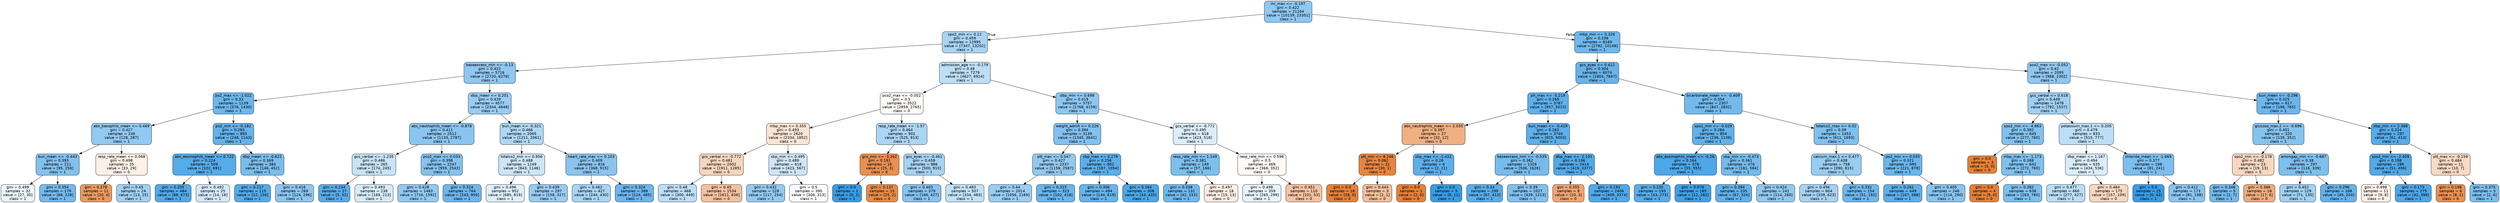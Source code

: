 digraph Tree {
node [shape=box, style="filled, rounded", color="black", fontname="helvetica"] ;
edge [fontname="helvetica"] ;
0 [label="inr_max <= -0.197\ngini = 0.422\nsamples = 21164\nvalue = [10139, 23351]\nclass = 1", fillcolor="#8fc8f0"] ;
1 [label="spo2_min <= 0.12\ngini = 0.459\nsamples = 12995\nvalue = [7347, 13202]\nclass = 1", fillcolor="#a7d4f3"] ;
0 -> 1 [labeldistance=2.5, labelangle=45, headlabel="True"] ;
2 [label="baseexcess_min <= -0.13\ngini = 0.422\nsamples = 5716\nvalue = [2720, 6278]\nclass = 1", fillcolor="#8fc7f0"] ;
1 -> 2 ;
3 [label="po2_max <= -1.022\ngini = 0.33\nsamples = 1139\nvalue = [376, 1430]\nclass = 1", fillcolor="#6db7ec"] ;
2 -> 3 ;
4 [label="abs_basophils_mean <= 0.469\ngini = 0.427\nsamples = 246\nvalue = [128, 287]\nclass = 1", fillcolor="#91c9f1"] ;
3 -> 4 ;
5 [label="bun_mean <= -0.443\ngini = 0.393\nsamples = 211\nvalue = [95, 258]\nclass = 1", fillcolor="#82c1ef"] ;
4 -> 5 ;
6 [label="gini = 0.499\nsamples = 32\nvalue = [27, 30]\nclass = 1", fillcolor="#ebf5fc"] ;
5 -> 6 ;
7 [label="gini = 0.354\nsamples = 179\nvalue = [68, 228]\nclass = 1", fillcolor="#74baed"] ;
5 -> 7 ;
8 [label="resp_rate_mean <= 0.068\ngini = 0.498\nsamples = 35\nvalue = [33, 29]\nclass = 0", fillcolor="#fcf0e7"] ;
4 -> 8 ;
9 [label="gini = 0.278\nsamples = 11\nvalue = [20, 4]\nclass = 0", fillcolor="#ea9a61"] ;
8 -> 9 ;
10 [label="gini = 0.45\nsamples = 24\nvalue = [13, 25]\nclass = 1", fillcolor="#a0d0f3"] ;
8 -> 10 ;
11 [label="po2_min <= -0.182\ngini = 0.293\nsamples = 893\nvalue = [248, 1143]\nclass = 1", fillcolor="#64b2eb"] ;
3 -> 11 ;
12 [label="abs_eosinophils_mean <= 0.722\ngini = 0.224\nsamples = 509\nvalue = [102, 691]\nclass = 1", fillcolor="#56abe9"] ;
11 -> 12 ;
13 [label="gini = 0.205\nsamples = 484\nvalue = [88, 673]\nclass = 1", fillcolor="#53aae8"] ;
12 -> 13 ;
14 [label="gini = 0.492\nsamples = 25\nvalue = [14, 18]\nclass = 1", fillcolor="#d3e9f9"] ;
12 -> 14 ;
15 [label="dbp_mean <= -0.622\ngini = 0.369\nsamples = 384\nvalue = [146, 452]\nclass = 1", fillcolor="#79bded"] ;
11 -> 15 ;
16 [label="gini = 0.217\nsamples = 115\nvalue = [22, 156]\nclass = 1", fillcolor="#55abe9"] ;
15 -> 16 ;
17 [label="gini = 0.416\nsamples = 269\nvalue = [124, 296]\nclass = 1", fillcolor="#8cc6f0"] ;
15 -> 17 ;
18 [label="dbp_mean <= 0.201\ngini = 0.439\nsamples = 4577\nvalue = [2344, 4848]\nclass = 1", fillcolor="#99ccf2"] ;
2 -> 18 ;
19 [label="abs_neutrophils_mean <= -0.878\ngini = 0.411\nsamples = 2512\nvalue = [1133, 2787]\nclass = 1", fillcolor="#89c5f0"] ;
18 -> 19 ;
20 [label="gcs_verbal <= -1.235\ngini = 0.486\nsamples = 265\nvalue = [174, 245]\nclass = 1", fillcolor="#c6e3f7"] ;
19 -> 20 ;
21 [label="gini = 0.234\nsamples = 27\nvalue = [5, 32]\nclass = 1", fillcolor="#58ace9"] ;
20 -> 21 ;
22 [label="gini = 0.493\nsamples = 238\nvalue = [169, 213]\nclass = 1", fillcolor="#d6ebfa"] ;
20 -> 22 ;
23 [label="pco2_max <= 0.033\ngini = 0.398\nsamples = 2247\nvalue = [959, 2542]\nclass = 1", fillcolor="#84c2ef"] ;
19 -> 23 ;
24 [label="gini = 0.428\nsamples = 1483\nvalue = [716, 1592]\nclass = 1", fillcolor="#92c9f1"] ;
23 -> 24 ;
25 [label="gini = 0.324\nsamples = 764\nvalue = [243, 950]\nclass = 1", fillcolor="#6cb6ec"] ;
23 -> 25 ;
26 [label="bun_mean <= -0.321\ngini = 0.466\nsamples = 2065\nvalue = [1211, 2061]\nclass = 1", fillcolor="#add7f4"] ;
18 -> 26 ;
27 [label="totalco2_min <= 0.956\ngini = 0.488\nsamples = 1249\nvalue = [843, 1146]\nclass = 1", fillcolor="#cbe5f8"] ;
26 -> 27 ;
28 [label="gini = 0.496\nsamples = 952\nvalue = [685, 819]\nclass = 1", fillcolor="#dfeffb"] ;
27 -> 28 ;
29 [label="gini = 0.439\nsamples = 297\nvalue = [158, 327]\nclass = 1", fillcolor="#99ccf2"] ;
27 -> 29 ;
30 [label="heart_rate_max <= 0.103\ngini = 0.409\nsamples = 816\nvalue = [368, 915]\nclass = 1", fillcolor="#89c4ef"] ;
26 -> 30 ;
31 [label="gini = 0.462\nsamples = 427\nvalue = [244, 430]\nclass = 1", fillcolor="#a9d5f4"] ;
30 -> 31 ;
32 [label="gini = 0.324\nsamples = 389\nvalue = [124, 485]\nclass = 1", fillcolor="#6cb6ec"] ;
30 -> 32 ;
33 [label="admission_age <= -0.179\ngini = 0.48\nsamples = 7279\nvalue = [4627, 6924]\nclass = 1", fillcolor="#bddef6"] ;
1 -> 33 ;
34 [label="pco2_max <= -0.052\ngini = 0.5\nsamples = 3522\nvalue = [2859, 2765]\nclass = 0", fillcolor="#fefbf8"] ;
33 -> 34 ;
35 [label="mbp_max <= 0.355\ngini = 0.493\nsamples = 2620\nvalue = [2334, 1852]\nclass = 0", fillcolor="#fae5d6"] ;
34 -> 35 ;
36 [label="gcs_verbal <= -0.772\ngini = 0.481\nsamples = 2002\nvalue = [1911, 1285]\nclass = 0", fillcolor="#f6d6be"] ;
35 -> 36 ;
37 [label="gini = 0.48\nsamples = 468\nvalue = [300, 449]\nclass = 1", fillcolor="#bddef6"] ;
36 -> 37 ;
38 [label="gini = 0.45\nsamples = 1534\nvalue = [1611, 836]\nclass = 0", fillcolor="#f2c2a0"] ;
36 -> 38 ;
39 [label="sbp_min <= 0.495\ngini = 0.489\nsamples = 618\nvalue = [423, 567]\nclass = 1", fillcolor="#cde6f8"] ;
35 -> 39 ;
40 [label="gini = 0.432\nsamples = 228\nvalue = [117, 254]\nclass = 1", fillcolor="#94caf1"] ;
39 -> 40 ;
41 [label="gini = 0.5\nsamples = 390\nvalue = [306, 313]\nclass = 1", fillcolor="#fbfdfe"] ;
39 -> 41 ;
42 [label="resp_rate_mean <= -1.57\ngini = 0.464\nsamples = 902\nvalue = [525, 913]\nclass = 1", fillcolor="#abd5f4"] ;
34 -> 42 ;
43 [label="gcs_min <= -3.262\ngini = 0.191\nsamples = 16\nvalue = [25, 3]\nclass = 0", fillcolor="#e89051"] ;
42 -> 43 ;
44 [label="gini = 0.0\nsamples = 1\nvalue = [0, 1]\nclass = 1", fillcolor="#399de5"] ;
43 -> 44 ;
45 [label="gini = 0.137\nsamples = 15\nvalue = [25, 2]\nclass = 0", fillcolor="#e78b49"] ;
43 -> 45 ;
46 [label="gcs_eyes <= -0.461\ngini = 0.458\nsamples = 886\nvalue = [500, 910]\nclass = 1", fillcolor="#a6d3f3"] ;
42 -> 46 ;
47 [label="gini = 0.403\nsamples = 379\nvalue = [166, 427]\nclass = 1", fillcolor="#86c3ef"] ;
46 -> 47 ;
48 [label="gini = 0.483\nsamples = 507\nvalue = [334, 483]\nclass = 1", fillcolor="#c2e1f7"] ;
46 -> 48 ;
49 [label="dbp_min <= 0.698\ngini = 0.419\nsamples = 3757\nvalue = [1768, 4159]\nclass = 1", fillcolor="#8dc7f0"] ;
33 -> 49 ;
50 [label="weight_admit <= 0.226\ngini = 0.394\nsamples = 3139\nvalue = [1345, 3641]\nclass = 1", fillcolor="#82c1ef"] ;
49 -> 50 ;
51 [label="ptt_max <= 0.047\ngini = 0.427\nsamples = 2337\nvalue = [1158, 2587]\nclass = 1", fillcolor="#92c9f1"] ;
50 -> 51 ;
52 [label="gini = 0.44\nsamples = 2014\nvalue = [1056, 2169]\nclass = 1", fillcolor="#99cdf2"] ;
51 -> 52 ;
53 [label="gini = 0.315\nsamples = 323\nvalue = [102, 418]\nclass = 1", fillcolor="#69b5eb"] ;
51 -> 53 ;
54 [label="sbp_max <= 0.279\ngini = 0.256\nsamples = 802\nvalue = [187, 1054]\nclass = 1", fillcolor="#5caeea"] ;
50 -> 54 ;
55 [label="gini = 0.306\nsamples = 494\nvalue = [144, 619]\nclass = 1", fillcolor="#67b4eb"] ;
54 -> 55 ;
56 [label="gini = 0.164\nsamples = 308\nvalue = [43, 435]\nclass = 1", fillcolor="#4da7e8"] ;
54 -> 56 ;
57 [label="gcs_verbal <= -0.772\ngini = 0.495\nsamples = 618\nvalue = [423, 518]\nclass = 1", fillcolor="#dbedfa"] ;
49 -> 57 ;
58 [label="resp_rate_min <= 1.149\ngini = 0.381\nsamples = 149\nvalue = [57, 166]\nclass = 1", fillcolor="#7dbfee"] ;
57 -> 58 ;
59 [label="gini = 0.338\nsamples = 131\nvalue = [42, 153]\nclass = 1", fillcolor="#6fb8ec"] ;
58 -> 59 ;
60 [label="gini = 0.497\nsamples = 18\nvalue = [15, 13]\nclass = 0", fillcolor="#fceee5"] ;
58 -> 60 ;
61 [label="resp_rate_min <= 0.598\ngini = 0.5\nsamples = 469\nvalue = [366, 352]\nclass = 0", fillcolor="#fefaf7"] ;
57 -> 61 ;
62 [label="gini = 0.498\nsamples = 359\nvalue = [265, 299]\nclass = 1", fillcolor="#e8f4fc"] ;
61 -> 62 ;
63 [label="gini = 0.451\nsamples = 110\nvalue = [101, 53]\nclass = 0", fillcolor="#f3c3a1"] ;
61 -> 63 ;
64 [label="mbp_min <= 0.326\ngini = 0.338\nsamples = 8169\nvalue = [2792, 10149]\nclass = 1", fillcolor="#6fb8ec"] ;
0 -> 64 [labeldistance=2.5, labelangle=-45, headlabel="False"] ;
65 [label="gcs_eyes <= 0.412\ngini = 0.304\nsamples = 6074\nvalue = [1804, 7847]\nclass = 1", fillcolor="#67b4eb"] ;
64 -> 65 ;
66 [label="ph_max <= -5.219\ngini = 0.269\nsamples = 3767\nvalue = [957, 5015]\nclass = 1", fillcolor="#5fb0ea"] ;
65 -> 66 ;
67 [label="abs_neutrophils_mean <= 2.035\ngini = 0.397\nsamples = 27\nvalue = [32, 12]\nclass = 0", fillcolor="#efb083"] ;
66 -> 67 ;
68 [label="ptt_min <= 8.246\ngini = 0.062\nsamples = 21\nvalue = [30, 1]\nclass = 0", fillcolor="#e68540"] ;
67 -> 68 ;
69 [label="gini = 0.0\nsamples = 18\nvalue = [28, 0]\nclass = 0", fillcolor="#e58139"] ;
68 -> 69 ;
70 [label="gini = 0.444\nsamples = 3\nvalue = [2, 1]\nclass = 0", fillcolor="#f2c09c"] ;
68 -> 70 ;
71 [label="sbp_max <= -2.422\ngini = 0.26\nsamples = 6\nvalue = [2, 11]\nclass = 1", fillcolor="#5dafea"] ;
67 -> 71 ;
72 [label="gini = 0.0\nsamples = 1\nvalue = [2, 0]\nclass = 0", fillcolor="#e58139"] ;
71 -> 72 ;
73 [label="gini = 0.0\nsamples = 5\nvalue = [0, 11]\nclass = 1", fillcolor="#399de5"] ;
71 -> 73 ;
74 [label="bun_mean <= -0.419\ngini = 0.263\nsamples = 3740\nvalue = [925, 5003]\nclass = 1", fillcolor="#5eafea"] ;
66 -> 74 ;
75 [label="baseexcess_min <= -0.535\ngini = 0.362\nsamples = 1326\nvalue = [506, 1626]\nclass = 1", fillcolor="#77bbed"] ;
74 -> 75 ;
76 [label="gini = 0.24\nsamples = 299\nvalue = [67, 413]\nclass = 1", fillcolor="#59ade9"] ;
75 -> 76 ;
77 [label="gini = 0.39\nsamples = 1027\nvalue = [439, 1213]\nclass = 1", fillcolor="#81c0ee"] ;
75 -> 77 ;
78 [label="dbp_max <= -2.101\ngini = 0.196\nsamples = 2414\nvalue = [419, 3377]\nclass = 1", fillcolor="#52a9e8"] ;
74 -> 78 ;
79 [label="gini = 0.355\nsamples = 8\nvalue = [10, 3]\nclass = 0", fillcolor="#eda774"] ;
78 -> 79 ;
80 [label="gini = 0.193\nsamples = 2406\nvalue = [409, 3374]\nclass = 1", fillcolor="#51a9e8"] ;
78 -> 80 ;
81 [label="bicarbonate_mean <= -0.409\ngini = 0.354\nsamples = 2307\nvalue = [847, 2832]\nclass = 1", fillcolor="#74baed"] ;
65 -> 81 ;
82 [label="spo2_min <= -0.029\ngini = 0.284\nsamples = 854\nvalue = [236, 1139]\nclass = 1", fillcolor="#62b1ea"] ;
81 -> 82 ;
83 [label="abs_eosinophils_mean <= -0.26\ngini = 0.164\nsamples = 378\nvalue = [55, 555]\nclass = 1", fillcolor="#4da7e8"] ;
82 -> 83 ;
84 [label="gini = 0.235\nsamples = 193\nvalue = [43, 273]\nclass = 1", fillcolor="#58ace9"] ;
83 -> 84 ;
85 [label="gini = 0.078\nsamples = 185\nvalue = [12, 282]\nclass = 1", fillcolor="#41a1e6"] ;
83 -> 85 ;
86 [label="sbp_min <= -0.473\ngini = 0.361\nsamples = 476\nvalue = [181, 584]\nclass = 1", fillcolor="#76bbed"] ;
82 -> 86 ;
87 [label="gini = 0.284\nsamples = 235\nvalue = [67, 324]\nclass = 1", fillcolor="#62b1ea"] ;
86 -> 87 ;
88 [label="gini = 0.424\nsamples = 241\nvalue = [114, 260]\nclass = 1", fillcolor="#90c8f0"] ;
86 -> 88 ;
89 [label="totalco2_max <= 0.02\ngini = 0.39\nsamples = 1453\nvalue = [611, 1693]\nclass = 1", fillcolor="#80c0ee"] ;
81 -> 89 ;
90 [label="calcium_max.1 <= 0.477\ngini = 0.438\nsamples = 758\nvalue = [390, 815]\nclass = 1", fillcolor="#98ccf1"] ;
89 -> 90 ;
91 [label="gini = 0.456\nsamples = 604\nvalue = [339, 623]\nclass = 1", fillcolor="#a5d2f3"] ;
90 -> 91 ;
92 [label="gini = 0.332\nsamples = 154\nvalue = [51, 192]\nclass = 1", fillcolor="#6eb7ec"] ;
90 -> 92 ;
93 [label="po2_min <= 0.035\ngini = 0.321\nsamples = 695\nvalue = [221, 878]\nclass = 1", fillcolor="#6bb6ec"] ;
89 -> 93 ;
94 [label="gini = 0.261\nsamples = 449\nvalue = [107, 588]\nclass = 1", fillcolor="#5dafea"] ;
93 -> 94 ;
95 [label="gini = 0.405\nsamples = 246\nvalue = [114, 290]\nclass = 1", fillcolor="#87c4ef"] ;
93 -> 95 ;
96 [label="pco2_max <= -0.052\ngini = 0.42\nsamples = 2095\nvalue = [988, 2302]\nclass = 1", fillcolor="#8ec7f0"] ;
64 -> 96 ;
97 [label="gcs_verbal <= 0.618\ngini = 0.449\nsamples = 1478\nvalue = [792, 1537]\nclass = 1", fillcolor="#9fcff2"] ;
96 -> 97 ;
98 [label="spo2_min <= -4.863\ngini = 0.392\nsamples = 645\nvalue = [277, 760]\nclass = 1", fillcolor="#81c1ee"] ;
97 -> 98 ;
99 [label="gini = 0.0\nsamples = 3\nvalue = [5, 0]\nclass = 0", fillcolor="#e58139"] ;
98 -> 99 ;
100 [label="mbp_max <= -1.173\ngini = 0.388\nsamples = 642\nvalue = [272, 760]\nclass = 1", fillcolor="#80c0ee"] ;
98 -> 100 ;
101 [label="gini = 0.0\nsamples = 4\nvalue = [9, 0]\nclass = 0", fillcolor="#e58139"] ;
100 -> 101 ;
102 [label="gini = 0.382\nsamples = 638\nvalue = [263, 760]\nclass = 1", fillcolor="#7ebfee"] ;
100 -> 102 ;
103 [label="potassium_max.1 <= 0.205\ngini = 0.479\nsamples = 833\nvalue = [515, 777]\nclass = 1", fillcolor="#bcdef6"] ;
97 -> 103 ;
104 [label="dbp_mean <= 1.167\ngini = 0.494\nsamples = 635\nvalue = [434, 536]\nclass = 1", fillcolor="#d9ecfa"] ;
103 -> 104 ;
105 [label="gini = 0.477\nsamples = 460\nvalue = [277, 427]\nclass = 1", fillcolor="#b9ddf6"] ;
104 -> 105 ;
106 [label="gini = 0.484\nsamples = 175\nvalue = [157, 109]\nclass = 0", fillcolor="#f7d8c2"] ;
104 -> 106 ;
107 [label="chloride_mean <= -1.669\ngini = 0.377\nsamples = 198\nvalue = [81, 241]\nclass = 1", fillcolor="#7cbeee"] ;
103 -> 107 ;
108 [label="gini = 0.0\nsamples = 25\nvalue = [0, 43]\nclass = 1", fillcolor="#399de5"] ;
107 -> 108 ;
109 [label="gini = 0.412\nsamples = 173\nvalue = [81, 198]\nclass = 1", fillcolor="#8ac5f0"] ;
107 -> 109 ;
110 [label="bun_mean <= -0.296\ngini = 0.325\nsamples = 617\nvalue = [196, 765]\nclass = 1", fillcolor="#6cb6ec"] ;
96 -> 110 ;
111 [label="glucose_max.2 <= -0.696\ngini = 0.401\nsamples = 320\nvalue = [135, 352]\nclass = 1", fillcolor="#85c3ef"] ;
110 -> 111 ;
112 [label="spo2_min <= -0.178\ngini = 0.482\nsamples = 23\nvalue = [19, 13]\nclass = 0", fillcolor="#f7d7c0"] ;
111 -> 112 ;
113 [label="gini = 0.346\nsamples = 5\nvalue = [2, 7]\nclass = 1", fillcolor="#72b9ec"] ;
112 -> 113 ;
114 [label="gini = 0.386\nsamples = 18\nvalue = [17, 6]\nclass = 0", fillcolor="#eead7f"] ;
112 -> 114 ;
115 [label="aniongap_min <= -0.687\ngini = 0.38\nsamples = 297\nvalue = [116, 339]\nclass = 1", fillcolor="#7dbfee"] ;
111 -> 115 ;
116 [label="gini = 0.452\nsamples = 129\nvalue = [71, 135]\nclass = 1", fillcolor="#a1d1f3"] ;
115 -> 116 ;
117 [label="gini = 0.296\nsamples = 168\nvalue = [45, 204]\nclass = 1", fillcolor="#65b3eb"] ;
115 -> 117 ;
118 [label="dbp_min <= 2.368\ngini = 0.224\nsamples = 297\nvalue = [61, 413]\nclass = 1", fillcolor="#56abe9"] ;
110 -> 118 ;
119 [label="spo2_min <= -2.409\ngini = 0.198\nsamples = 286\nvalue = [51, 406]\nclass = 1", fillcolor="#52a9e8"] ;
118 -> 119 ;
120 [label="gini = 0.498\nsamples = 11\nvalue = [9, 8]\nclass = 0", fillcolor="#fcf1e9"] ;
119 -> 120 ;
121 [label="gini = 0.173\nsamples = 275\nvalue = [42, 398]\nclass = 1", fillcolor="#4ea7e8"] ;
119 -> 121 ;
122 [label="ptt_max <= -0.159\ngini = 0.484\nsamples = 11\nvalue = [10, 7]\nclass = 0", fillcolor="#f7d9c4"] ;
118 -> 122 ;
123 [label="gini = 0.198\nsamples = 6\nvalue = [8, 1]\nclass = 0", fillcolor="#e89152"] ;
122 -> 123 ;
124 [label="gini = 0.375\nsamples = 5\nvalue = [2, 6]\nclass = 1", fillcolor="#7bbeee"] ;
122 -> 124 ;
}